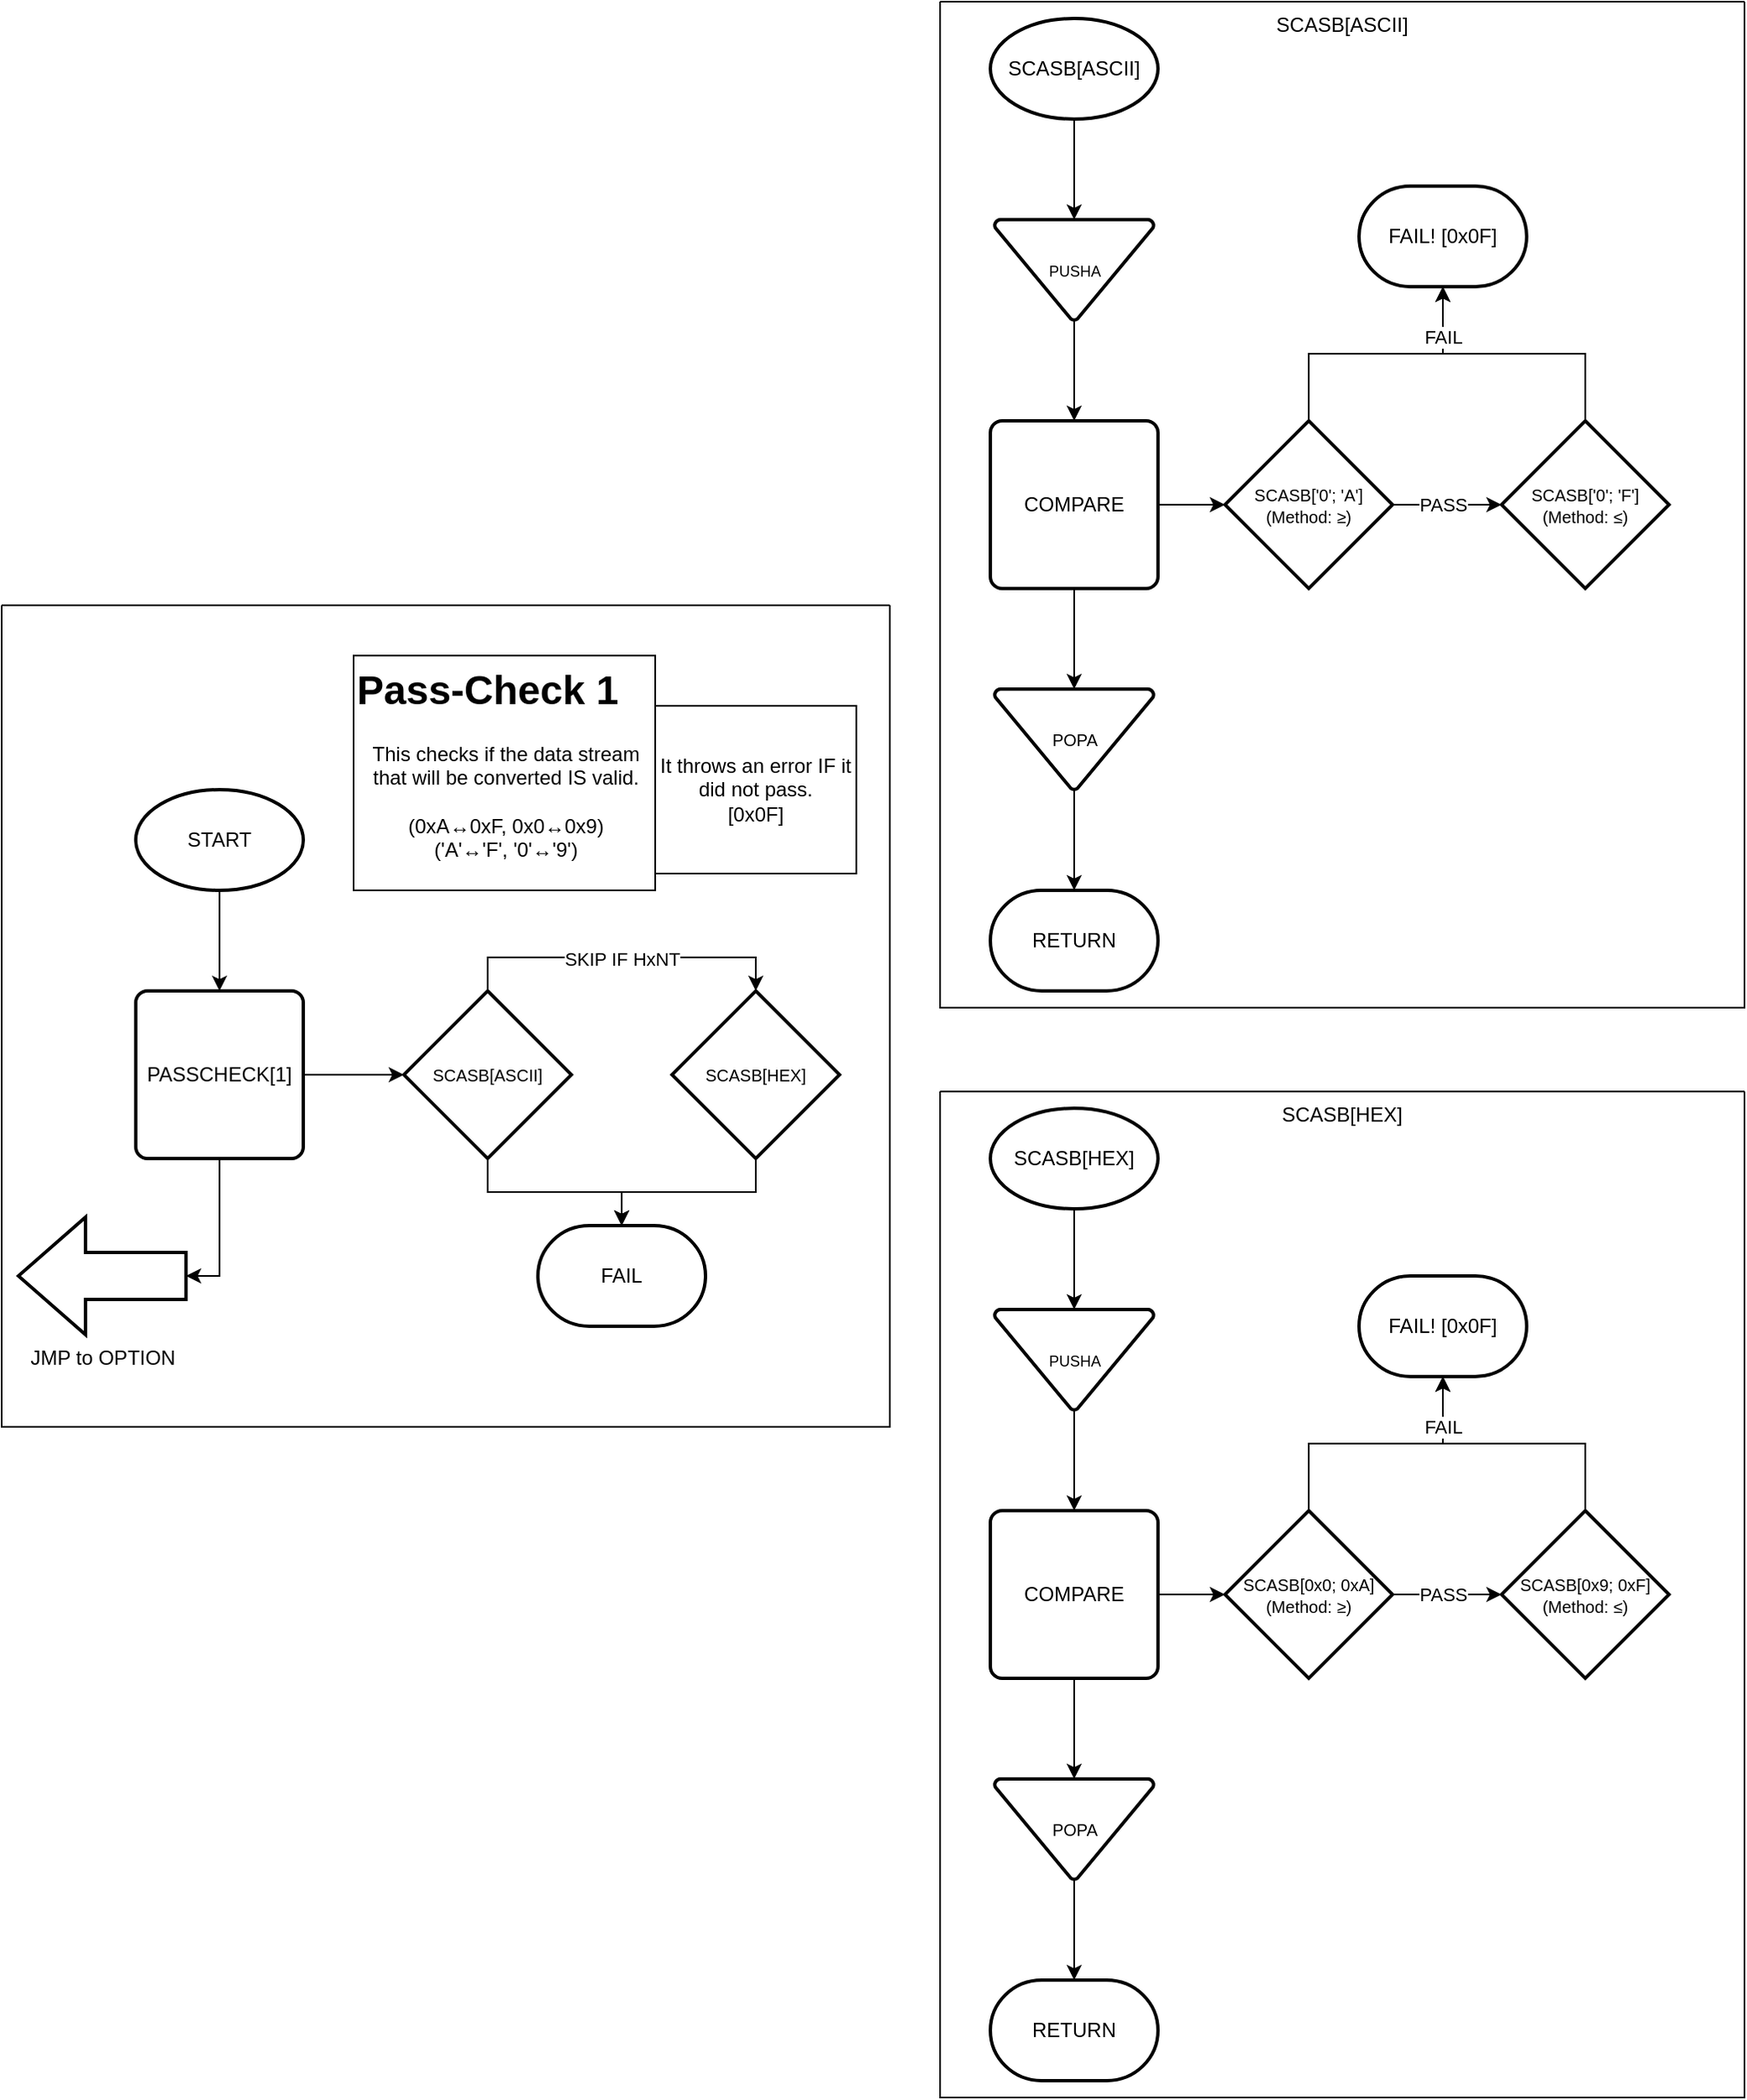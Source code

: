 <mxfile version="28.0.4">
  <diagram name="Page-1" id="bUz4eAPlwWGXgjBSlPdP">
    <mxGraphModel dx="1783" dy="1061" grid="1" gridSize="10" guides="1" tooltips="1" connect="1" arrows="1" fold="1" page="1" pageScale="1" pageWidth="850" pageHeight="1100" math="0" shadow="0">
      <root>
        <mxCell id="0" />
        <mxCell id="1" parent="0" />
        <mxCell id="3DVFQUMLizagt8y-HNvG-50" value="SCASB[ASCII]" style="group;movable=1;resizable=1;rotatable=1;deletable=1;editable=1;locked=0;connectable=1;" vertex="1" connectable="0" parent="1">
          <mxGeometry x="590" y="60" width="480" height="600" as="geometry" />
        </mxCell>
        <mxCell id="3DVFQUMLizagt8y-HNvG-27" value="" style="edgeStyle=orthogonalEdgeStyle;rounded=0;orthogonalLoop=1;jettySize=auto;html=1;movable=1;resizable=1;rotatable=1;deletable=1;editable=1;locked=0;connectable=1;" edge="1" parent="3DVFQUMLizagt8y-HNvG-50" source="3DVFQUMLizagt8y-HNvG-23">
          <mxGeometry relative="1" as="geometry">
            <mxPoint x="80" y="130" as="targetPoint" />
          </mxGeometry>
        </mxCell>
        <mxCell id="3DVFQUMLizagt8y-HNvG-23" value="SCASB[ASCII]" style="strokeWidth=2;html=1;shape=mxgraph.flowchart.start_1;whiteSpace=wrap;movable=1;resizable=1;rotatable=1;deletable=1;editable=1;locked=0;connectable=1;" vertex="1" parent="3DVFQUMLizagt8y-HNvG-50">
          <mxGeometry x="30" y="10" width="100" height="60" as="geometry" />
        </mxCell>
        <mxCell id="3DVFQUMLizagt8y-HNvG-30" value="" style="edgeStyle=orthogonalEdgeStyle;rounded=0;orthogonalLoop=1;jettySize=auto;html=1;movable=1;resizable=1;rotatable=1;deletable=1;editable=1;locked=0;connectable=1;" edge="1" parent="3DVFQUMLizagt8y-HNvG-50" source="3DVFQUMLizagt8y-HNvG-29">
          <mxGeometry relative="1" as="geometry">
            <mxPoint x="80" y="250" as="targetPoint" />
          </mxGeometry>
        </mxCell>
        <mxCell id="3DVFQUMLizagt8y-HNvG-29" value="&lt;font style=&quot;font-size: 9px;&quot;&gt;PUSHA&lt;/font&gt;" style="strokeWidth=2;html=1;shape=mxgraph.flowchart.merge_or_storage;whiteSpace=wrap;movable=1;resizable=1;rotatable=1;deletable=1;editable=1;locked=0;connectable=1;" vertex="1" parent="3DVFQUMLizagt8y-HNvG-50">
          <mxGeometry x="32.5" y="130" width="95" height="60" as="geometry" />
        </mxCell>
        <mxCell id="3DVFQUMLizagt8y-HNvG-34" value="" style="edgeStyle=orthogonalEdgeStyle;rounded=0;orthogonalLoop=1;jettySize=auto;html=1;movable=1;resizable=1;rotatable=1;deletable=1;editable=1;locked=0;connectable=1;" edge="1" parent="3DVFQUMLizagt8y-HNvG-50" source="3DVFQUMLizagt8y-HNvG-31" target="3DVFQUMLizagt8y-HNvG-33">
          <mxGeometry relative="1" as="geometry" />
        </mxCell>
        <mxCell id="3DVFQUMLizagt8y-HNvG-37" value="" style="edgeStyle=orthogonalEdgeStyle;rounded=0;orthogonalLoop=1;jettySize=auto;html=1;fontSize=16;movable=1;resizable=1;rotatable=1;deletable=1;editable=1;locked=0;connectable=1;" edge="1" parent="3DVFQUMLizagt8y-HNvG-50" source="3DVFQUMLizagt8y-HNvG-31" target="3DVFQUMLizagt8y-HNvG-36">
          <mxGeometry relative="1" as="geometry" />
        </mxCell>
        <mxCell id="3DVFQUMLizagt8y-HNvG-42" value="PASS" style="edgeLabel;html=1;align=center;verticalAlign=middle;resizable=1;points=[];movable=1;rotatable=1;deletable=1;editable=1;locked=0;connectable=1;" vertex="1" connectable="0" parent="3DVFQUMLizagt8y-HNvG-37">
          <mxGeometry x="-0.412" relative="1" as="geometry">
            <mxPoint x="11" as="offset" />
          </mxGeometry>
        </mxCell>
        <mxCell id="3DVFQUMLizagt8y-HNvG-31" value="&lt;div style=&quot;line-height: 100%;&quot;&gt;&lt;font style=&quot;font-size: 10px; line-height: 100%;&quot;&gt;SCASB&lt;/font&gt;&lt;span style=&quot;font-size: 10px; background-color: transparent; color: light-dark(rgb(0, 0, 0), rgb(255, 255, 255));&quot;&gt;[&#39;0&#39;; &#39;A&#39;]&lt;/span&gt;&lt;div&gt;&lt;font style=&quot;font-size: 10px; line-height: 100%;&quot;&gt;(Method:&amp;nbsp;≥)&lt;/font&gt;&lt;/div&gt;&lt;/div&gt;" style="strokeWidth=2;html=1;shape=mxgraph.flowchart.decision;whiteSpace=wrap;movable=1;resizable=1;rotatable=1;deletable=1;editable=1;locked=0;connectable=1;" vertex="1" parent="3DVFQUMLizagt8y-HNvG-50">
          <mxGeometry x="170" y="250" width="100" height="100" as="geometry" />
        </mxCell>
        <mxCell id="3DVFQUMLizagt8y-HNvG-33" value="FAIL! [0x0F]" style="strokeWidth=2;html=1;shape=mxgraph.flowchart.terminator;whiteSpace=wrap;movable=1;resizable=1;rotatable=1;deletable=1;editable=1;locked=0;connectable=1;" vertex="1" parent="3DVFQUMLizagt8y-HNvG-50">
          <mxGeometry x="250" y="110" width="100" height="60" as="geometry" />
        </mxCell>
        <mxCell id="3DVFQUMLizagt8y-HNvG-36" value="&lt;div style=&quot;line-height: 100%;&quot;&gt;&lt;font style=&quot;font-size: 10px; line-height: 100%;&quot;&gt;SCASB&lt;/font&gt;&lt;span style=&quot;font-size: 10px; background-color: transparent; color: light-dark(rgb(0, 0, 0), rgb(255, 255, 255));&quot;&gt;[&#39;0&#39;; &#39;F&#39;]&lt;/span&gt;&lt;/div&gt;&lt;div style=&quot;line-height: 100%;&quot;&gt;&lt;span style=&quot;font-size: 10px; background-color: transparent; color: light-dark(rgb(0, 0, 0), rgb(255, 255, 255));&quot;&gt;(Method:&amp;nbsp;&lt;/span&gt;&lt;span style=&quot;background-color: transparent; font-size: 10px;&quot;&gt;≤)&lt;/span&gt;&lt;/div&gt;" style="strokeWidth=2;html=1;shape=mxgraph.flowchart.decision;whiteSpace=wrap;movable=1;resizable=1;rotatable=1;deletable=1;editable=1;locked=0;connectable=1;" vertex="1" parent="3DVFQUMLizagt8y-HNvG-50">
          <mxGeometry x="335" y="250" width="100" height="100" as="geometry" />
        </mxCell>
        <mxCell id="3DVFQUMLizagt8y-HNvG-40" style="edgeStyle=orthogonalEdgeStyle;rounded=0;orthogonalLoop=1;jettySize=auto;html=1;entryX=0.5;entryY=1;entryDx=0;entryDy=0;entryPerimeter=0;movable=1;resizable=1;rotatable=1;deletable=1;editable=1;locked=0;connectable=1;" edge="1" parent="3DVFQUMLizagt8y-HNvG-50" source="3DVFQUMLizagt8y-HNvG-36" target="3DVFQUMLizagt8y-HNvG-33">
          <mxGeometry relative="1" as="geometry" />
        </mxCell>
        <mxCell id="3DVFQUMLizagt8y-HNvG-41" value="FAIL" style="edgeLabel;html=1;align=center;verticalAlign=middle;resizable=1;points=[];movable=1;rotatable=1;deletable=1;editable=1;locked=0;connectable=1;" vertex="1" connectable="0" parent="3DVFQUMLizagt8y-HNvG-40">
          <mxGeometry x="0.627" relative="1" as="geometry">
            <mxPoint y="-1" as="offset" />
          </mxGeometry>
        </mxCell>
        <mxCell id="3DVFQUMLizagt8y-HNvG-44" value="" style="edgeStyle=orthogonalEdgeStyle;rounded=0;orthogonalLoop=1;jettySize=auto;html=1;movable=1;resizable=1;rotatable=1;deletable=1;editable=1;locked=0;connectable=1;" edge="1" parent="3DVFQUMLizagt8y-HNvG-50" source="3DVFQUMLizagt8y-HNvG-43" target="3DVFQUMLizagt8y-HNvG-31">
          <mxGeometry relative="1" as="geometry" />
        </mxCell>
        <mxCell id="3DVFQUMLizagt8y-HNvG-46" value="" style="edgeStyle=orthogonalEdgeStyle;rounded=0;orthogonalLoop=1;jettySize=auto;html=1;movable=1;resizable=1;rotatable=1;deletable=1;editable=1;locked=0;connectable=1;" edge="1" parent="3DVFQUMLizagt8y-HNvG-50" source="3DVFQUMLizagt8y-HNvG-43" target="3DVFQUMLizagt8y-HNvG-45">
          <mxGeometry relative="1" as="geometry" />
        </mxCell>
        <mxCell id="3DVFQUMLizagt8y-HNvG-43" value="COMPARE" style="rounded=1;whiteSpace=wrap;html=1;absoluteArcSize=1;arcSize=14;strokeWidth=2;movable=1;resizable=1;rotatable=1;deletable=1;editable=1;locked=0;connectable=1;" vertex="1" parent="3DVFQUMLizagt8y-HNvG-50">
          <mxGeometry x="30" y="250" width="100" height="100" as="geometry" />
        </mxCell>
        <mxCell id="3DVFQUMLizagt8y-HNvG-48" value="" style="edgeStyle=orthogonalEdgeStyle;rounded=0;orthogonalLoop=1;jettySize=auto;html=1;movable=1;resizable=1;rotatable=1;deletable=1;editable=1;locked=0;connectable=1;" edge="1" parent="3DVFQUMLizagt8y-HNvG-50" source="3DVFQUMLizagt8y-HNvG-45" target="3DVFQUMLizagt8y-HNvG-47">
          <mxGeometry relative="1" as="geometry" />
        </mxCell>
        <mxCell id="3DVFQUMLizagt8y-HNvG-45" value="&lt;font style=&quot;font-size: 10px;&quot;&gt;POPA&lt;/font&gt;" style="strokeWidth=2;html=1;shape=mxgraph.flowchart.merge_or_storage;whiteSpace=wrap;movable=1;resizable=1;rotatable=1;deletable=1;editable=1;locked=0;connectable=1;" vertex="1" parent="3DVFQUMLizagt8y-HNvG-50">
          <mxGeometry x="32.5" y="410" width="95" height="60" as="geometry" />
        </mxCell>
        <mxCell id="3DVFQUMLizagt8y-HNvG-47" value="RETURN" style="strokeWidth=2;html=1;shape=mxgraph.flowchart.terminator;whiteSpace=wrap;movable=1;resizable=1;rotatable=1;deletable=1;editable=1;locked=0;connectable=1;" vertex="1" parent="3DVFQUMLizagt8y-HNvG-50">
          <mxGeometry x="30" y="530" width="100" height="60" as="geometry" />
        </mxCell>
        <mxCell id="3DVFQUMLizagt8y-HNvG-49" value="" style="swimlane;startSize=0;movable=0;resizable=0;rotatable=0;deletable=0;editable=0;locked=1;connectable=0;" vertex="1" parent="3DVFQUMLizagt8y-HNvG-50">
          <mxGeometry width="480" height="600" as="geometry">
            <mxRectangle width="50" height="40" as="alternateBounds" />
          </mxGeometry>
        </mxCell>
        <mxCell id="3DVFQUMLizagt8y-HNvG-75" value="" style="group" vertex="1" connectable="0" parent="1">
          <mxGeometry x="30" y="420" width="530" height="490" as="geometry" />
        </mxCell>
        <mxCell id="3DVFQUMLizagt8y-HNvG-5" value="" style="edgeStyle=orthogonalEdgeStyle;rounded=0;orthogonalLoop=1;jettySize=auto;html=1;" edge="1" parent="3DVFQUMLizagt8y-HNvG-75" source="3DVFQUMLizagt8y-HNvG-2" target="3DVFQUMLizagt8y-HNvG-3">
          <mxGeometry relative="1" as="geometry" />
        </mxCell>
        <mxCell id="3DVFQUMLizagt8y-HNvG-2" value="START" style="strokeWidth=2;html=1;shape=mxgraph.flowchart.start_1;whiteSpace=wrap;" vertex="1" parent="3DVFQUMLizagt8y-HNvG-75">
          <mxGeometry x="80" y="110" width="100" height="60" as="geometry" />
        </mxCell>
        <mxCell id="3DVFQUMLizagt8y-HNvG-11" value="" style="edgeStyle=orthogonalEdgeStyle;rounded=0;orthogonalLoop=1;jettySize=auto;html=1;" edge="1" parent="3DVFQUMLizagt8y-HNvG-75" source="3DVFQUMLizagt8y-HNvG-3">
          <mxGeometry relative="1" as="geometry">
            <mxPoint x="240" y="280" as="targetPoint" />
          </mxGeometry>
        </mxCell>
        <mxCell id="3DVFQUMLizagt8y-HNvG-3" value="PASSCHECK[1]" style="rounded=1;whiteSpace=wrap;html=1;absoluteArcSize=1;arcSize=14;strokeWidth=2;" vertex="1" parent="3DVFQUMLizagt8y-HNvG-75">
          <mxGeometry x="80" y="230" width="100" height="100" as="geometry" />
        </mxCell>
        <mxCell id="3DVFQUMLizagt8y-HNvG-7" value="&lt;h1 style=&quot;margin-top: 0px;&quot;&gt;Pass-Check 1&lt;/h1&gt;&lt;div style=&quot;text-align: center;&quot;&gt;This checks if the data stream that will be converted IS valid.&lt;/div&gt;&lt;div&gt;&lt;br&gt;&lt;/div&gt;&lt;div style=&quot;text-align: center;&quot;&gt;(0xA↔0xF, 0x0↔0x9)&lt;/div&gt;&lt;div style=&quot;text-align: center;&quot;&gt;(&#39;A&#39;↔&#39;F&#39;, &#39;0&#39;↔&#39;9&#39;)&lt;/div&gt;" style="text;html=1;whiteSpace=wrap;overflow=hidden;rounded=0;glass=0;strokeColor=default;" vertex="1" parent="3DVFQUMLizagt8y-HNvG-75">
          <mxGeometry x="210" y="30" width="180" height="140" as="geometry" />
        </mxCell>
        <mxCell id="3DVFQUMLizagt8y-HNvG-8" value="It throws an error IF it did not pass.&lt;div&gt;[0x0F]&lt;/div&gt;" style="text;html=1;align=center;verticalAlign=middle;whiteSpace=wrap;rounded=0;strokeColor=default;" vertex="1" parent="3DVFQUMLizagt8y-HNvG-75">
          <mxGeometry x="390" y="60" width="120" height="100" as="geometry" />
        </mxCell>
        <mxCell id="3DVFQUMLizagt8y-HNvG-13" value="&lt;font style=&quot;font-size: 10px;&quot;&gt;SCASB[ASCII]&lt;/font&gt;" style="strokeWidth=2;html=1;shape=mxgraph.flowchart.decision;whiteSpace=wrap;" vertex="1" parent="3DVFQUMLizagt8y-HNvG-75">
          <mxGeometry x="240" y="230" width="100" height="100" as="geometry" />
        </mxCell>
        <mxCell id="3DVFQUMLizagt8y-HNvG-19" style="edgeStyle=orthogonalEdgeStyle;rounded=0;orthogonalLoop=1;jettySize=auto;html=1;" edge="1" parent="3DVFQUMLizagt8y-HNvG-75" source="3DVFQUMLizagt8y-HNvG-14">
          <mxGeometry relative="1" as="geometry">
            <mxPoint x="370" y="370" as="targetPoint" />
            <Array as="points">
              <mxPoint x="450" y="350" />
              <mxPoint x="370" y="350" />
            </Array>
          </mxGeometry>
        </mxCell>
        <mxCell id="3DVFQUMLizagt8y-HNvG-14" value="&lt;font style=&quot;font-size: 10px;&quot;&gt;SCASB[HEX]&lt;/font&gt;" style="strokeWidth=2;html=1;shape=mxgraph.flowchart.decision;whiteSpace=wrap;" vertex="1" parent="3DVFQUMLizagt8y-HNvG-75">
          <mxGeometry x="400" y="230" width="100" height="100" as="geometry" />
        </mxCell>
        <mxCell id="3DVFQUMLizagt8y-HNvG-17" value="FAIL" style="strokeWidth=2;html=1;shape=mxgraph.flowchart.terminator;whiteSpace=wrap;" vertex="1" parent="3DVFQUMLizagt8y-HNvG-75">
          <mxGeometry x="320" y="370" width="100" height="60" as="geometry" />
        </mxCell>
        <mxCell id="3DVFQUMLizagt8y-HNvG-18" style="edgeStyle=orthogonalEdgeStyle;rounded=0;orthogonalLoop=1;jettySize=auto;html=1;entryX=0.5;entryY=0;entryDx=0;entryDy=0;entryPerimeter=0;" edge="1" parent="3DVFQUMLizagt8y-HNvG-75" source="3DVFQUMLizagt8y-HNvG-13" target="3DVFQUMLizagt8y-HNvG-17">
          <mxGeometry relative="1" as="geometry" />
        </mxCell>
        <mxCell id="3DVFQUMLizagt8y-HNvG-21" value="JMP to OPTION" style="verticalLabelPosition=bottom;verticalAlign=top;html=1;strokeWidth=2;shape=mxgraph.arrows2.arrow;dy=0.6;dx=40;notch=0;flipH=1;" vertex="1" parent="3DVFQUMLizagt8y-HNvG-75">
          <mxGeometry x="10" y="365" width="100" height="70" as="geometry" />
        </mxCell>
        <mxCell id="3DVFQUMLizagt8y-HNvG-22" style="edgeStyle=orthogonalEdgeStyle;rounded=0;orthogonalLoop=1;jettySize=auto;html=1;entryX=0;entryY=0.5;entryDx=0;entryDy=0;entryPerimeter=0;" edge="1" parent="3DVFQUMLizagt8y-HNvG-75" source="3DVFQUMLizagt8y-HNvG-3" target="3DVFQUMLizagt8y-HNvG-21">
          <mxGeometry relative="1" as="geometry" />
        </mxCell>
        <mxCell id="3DVFQUMLizagt8y-HNvG-51" style="edgeStyle=orthogonalEdgeStyle;rounded=0;orthogonalLoop=1;jettySize=auto;html=1;entryX=0.5;entryY=0;entryDx=0;entryDy=0;entryPerimeter=0;" edge="1" parent="3DVFQUMLizagt8y-HNvG-75" source="3DVFQUMLizagt8y-HNvG-13" target="3DVFQUMLizagt8y-HNvG-14">
          <mxGeometry relative="1" as="geometry">
            <Array as="points">
              <mxPoint x="290" y="210" />
              <mxPoint x="450" y="210" />
            </Array>
          </mxGeometry>
        </mxCell>
        <mxCell id="3DVFQUMLizagt8y-HNvG-53" value="SKIP IF HxNT" style="edgeLabel;html=1;align=center;verticalAlign=middle;resizable=0;points=[];" vertex="1" connectable="0" parent="3DVFQUMLizagt8y-HNvG-51">
          <mxGeometry x="-0.204" y="-1" relative="1" as="geometry">
            <mxPoint x="20" as="offset" />
          </mxGeometry>
        </mxCell>
        <mxCell id="3DVFQUMLizagt8y-HNvG-74" value="" style="swimlane;startSize=0;" vertex="1" parent="3DVFQUMLizagt8y-HNvG-75">
          <mxGeometry width="530" height="490" as="geometry" />
        </mxCell>
        <mxCell id="3DVFQUMLizagt8y-HNvG-76" value="SCASB[HEX]" style="group" vertex="1" connectable="0" parent="1">
          <mxGeometry x="590" y="710" width="480" height="600" as="geometry" />
        </mxCell>
        <mxCell id="3DVFQUMLizagt8y-HNvG-55" value="" style="edgeStyle=orthogonalEdgeStyle;rounded=0;orthogonalLoop=1;jettySize=auto;html=1;movable=1;resizable=1;rotatable=1;deletable=1;editable=1;locked=0;connectable=1;" edge="1" parent="3DVFQUMLizagt8y-HNvG-76" source="3DVFQUMLizagt8y-HNvG-56">
          <mxGeometry relative="1" as="geometry">
            <mxPoint x="80" y="130" as="targetPoint" />
          </mxGeometry>
        </mxCell>
        <mxCell id="3DVFQUMLizagt8y-HNvG-56" value="SCASB[HEX]" style="strokeWidth=2;html=1;shape=mxgraph.flowchart.start_1;whiteSpace=wrap;movable=1;resizable=1;rotatable=1;deletable=1;editable=1;locked=0;connectable=1;" vertex="1" parent="3DVFQUMLizagt8y-HNvG-76">
          <mxGeometry x="30" y="10" width="100" height="60" as="geometry" />
        </mxCell>
        <mxCell id="3DVFQUMLizagt8y-HNvG-57" value="" style="edgeStyle=orthogonalEdgeStyle;rounded=0;orthogonalLoop=1;jettySize=auto;html=1;movable=1;resizable=1;rotatable=1;deletable=1;editable=1;locked=0;connectable=1;" edge="1" parent="3DVFQUMLizagt8y-HNvG-76" source="3DVFQUMLizagt8y-HNvG-58">
          <mxGeometry relative="1" as="geometry">
            <mxPoint x="80" y="250" as="targetPoint" />
          </mxGeometry>
        </mxCell>
        <mxCell id="3DVFQUMLizagt8y-HNvG-58" value="&lt;font style=&quot;font-size: 9px;&quot;&gt;PUSHA&lt;/font&gt;" style="strokeWidth=2;html=1;shape=mxgraph.flowchart.merge_or_storage;whiteSpace=wrap;movable=1;resizable=1;rotatable=1;deletable=1;editable=1;locked=0;connectable=1;" vertex="1" parent="3DVFQUMLizagt8y-HNvG-76">
          <mxGeometry x="32.5" y="130" width="95" height="60" as="geometry" />
        </mxCell>
        <mxCell id="3DVFQUMLizagt8y-HNvG-59" value="" style="edgeStyle=orthogonalEdgeStyle;rounded=0;orthogonalLoop=1;jettySize=auto;html=1;movable=1;resizable=1;rotatable=1;deletable=1;editable=1;locked=0;connectable=1;" edge="1" parent="3DVFQUMLizagt8y-HNvG-76" source="3DVFQUMLizagt8y-HNvG-62" target="3DVFQUMLizagt8y-HNvG-63">
          <mxGeometry relative="1" as="geometry" />
        </mxCell>
        <mxCell id="3DVFQUMLizagt8y-HNvG-60" value="" style="edgeStyle=orthogonalEdgeStyle;rounded=0;orthogonalLoop=1;jettySize=auto;html=1;fontSize=16;movable=1;resizable=1;rotatable=1;deletable=1;editable=1;locked=0;connectable=1;" edge="1" parent="3DVFQUMLizagt8y-HNvG-76" source="3DVFQUMLizagt8y-HNvG-62" target="3DVFQUMLizagt8y-HNvG-64">
          <mxGeometry relative="1" as="geometry" />
        </mxCell>
        <mxCell id="3DVFQUMLizagt8y-HNvG-61" value="PASS" style="edgeLabel;html=1;align=center;verticalAlign=middle;resizable=1;points=[];movable=1;rotatable=1;deletable=1;editable=1;locked=0;connectable=1;" vertex="1" connectable="0" parent="3DVFQUMLizagt8y-HNvG-60">
          <mxGeometry x="-0.412" relative="1" as="geometry">
            <mxPoint x="11" as="offset" />
          </mxGeometry>
        </mxCell>
        <mxCell id="3DVFQUMLizagt8y-HNvG-62" value="&lt;div style=&quot;line-height: 100%;&quot;&gt;&lt;font style=&quot;font-size: 10px; line-height: 100%;&quot;&gt;SCASB&lt;/font&gt;&lt;span style=&quot;font-size: 10px; background-color: transparent; color: light-dark(rgb(0, 0, 0), rgb(255, 255, 255));&quot;&gt;[0x0; 0xA]&lt;/span&gt;&lt;div&gt;&lt;font style=&quot;font-size: 10px; line-height: 100%;&quot;&gt;(Method:&amp;nbsp;≥)&lt;/font&gt;&lt;/div&gt;&lt;/div&gt;" style="strokeWidth=2;html=1;shape=mxgraph.flowchart.decision;whiteSpace=wrap;movable=1;resizable=1;rotatable=1;deletable=1;editable=1;locked=0;connectable=1;" vertex="1" parent="3DVFQUMLizagt8y-HNvG-76">
          <mxGeometry x="170" y="250" width="100" height="100" as="geometry" />
        </mxCell>
        <mxCell id="3DVFQUMLizagt8y-HNvG-63" value="FAIL! [0x0F]" style="strokeWidth=2;html=1;shape=mxgraph.flowchart.terminator;whiteSpace=wrap;movable=1;resizable=1;rotatable=1;deletable=1;editable=1;locked=0;connectable=1;" vertex="1" parent="3DVFQUMLizagt8y-HNvG-76">
          <mxGeometry x="250" y="110" width="100" height="60" as="geometry" />
        </mxCell>
        <mxCell id="3DVFQUMLizagt8y-HNvG-64" value="&lt;div style=&quot;line-height: 100%;&quot;&gt;&lt;font style=&quot;font-size: 10px; line-height: 100%;&quot;&gt;SCASB&lt;/font&gt;&lt;span style=&quot;font-size: 10px; background-color: transparent; color: light-dark(rgb(0, 0, 0), rgb(255, 255, 255));&quot;&gt;[0x9; 0xF]&lt;/span&gt;&lt;/div&gt;&lt;div style=&quot;line-height: 100%;&quot;&gt;&lt;span style=&quot;font-size: 10px; background-color: transparent; color: light-dark(rgb(0, 0, 0), rgb(255, 255, 255));&quot;&gt;(Method:&amp;nbsp;&lt;/span&gt;&lt;span style=&quot;background-color: transparent; font-size: 10px;&quot;&gt;≤)&lt;/span&gt;&lt;/div&gt;" style="strokeWidth=2;html=1;shape=mxgraph.flowchart.decision;whiteSpace=wrap;movable=1;resizable=1;rotatable=1;deletable=1;editable=1;locked=0;connectable=1;" vertex="1" parent="3DVFQUMLizagt8y-HNvG-76">
          <mxGeometry x="335" y="250" width="100" height="100" as="geometry" />
        </mxCell>
        <mxCell id="3DVFQUMLizagt8y-HNvG-65" style="edgeStyle=orthogonalEdgeStyle;rounded=0;orthogonalLoop=1;jettySize=auto;html=1;entryX=0.5;entryY=1;entryDx=0;entryDy=0;entryPerimeter=0;movable=1;resizable=1;rotatable=1;deletable=1;editable=1;locked=0;connectable=1;" edge="1" parent="3DVFQUMLizagt8y-HNvG-76" source="3DVFQUMLizagt8y-HNvG-64" target="3DVFQUMLizagt8y-HNvG-63">
          <mxGeometry relative="1" as="geometry" />
        </mxCell>
        <mxCell id="3DVFQUMLizagt8y-HNvG-66" value="FAIL" style="edgeLabel;html=1;align=center;verticalAlign=middle;resizable=1;points=[];movable=1;rotatable=1;deletable=1;editable=1;locked=0;connectable=1;" vertex="1" connectable="0" parent="3DVFQUMLizagt8y-HNvG-65">
          <mxGeometry x="0.627" relative="1" as="geometry">
            <mxPoint y="-1" as="offset" />
          </mxGeometry>
        </mxCell>
        <mxCell id="3DVFQUMLizagt8y-HNvG-67" value="" style="edgeStyle=orthogonalEdgeStyle;rounded=0;orthogonalLoop=1;jettySize=auto;html=1;movable=1;resizable=1;rotatable=1;deletable=1;editable=1;locked=0;connectable=1;" edge="1" parent="3DVFQUMLizagt8y-HNvG-76" source="3DVFQUMLizagt8y-HNvG-69" target="3DVFQUMLizagt8y-HNvG-62">
          <mxGeometry relative="1" as="geometry" />
        </mxCell>
        <mxCell id="3DVFQUMLizagt8y-HNvG-68" value="" style="edgeStyle=orthogonalEdgeStyle;rounded=0;orthogonalLoop=1;jettySize=auto;html=1;movable=1;resizable=1;rotatable=1;deletable=1;editable=1;locked=0;connectable=1;" edge="1" parent="3DVFQUMLizagt8y-HNvG-76" source="3DVFQUMLizagt8y-HNvG-69" target="3DVFQUMLizagt8y-HNvG-71">
          <mxGeometry relative="1" as="geometry" />
        </mxCell>
        <mxCell id="3DVFQUMLizagt8y-HNvG-69" value="COMPARE" style="rounded=1;whiteSpace=wrap;html=1;absoluteArcSize=1;arcSize=14;strokeWidth=2;movable=1;resizable=1;rotatable=1;deletable=1;editable=1;locked=0;connectable=1;" vertex="1" parent="3DVFQUMLizagt8y-HNvG-76">
          <mxGeometry x="30" y="250" width="100" height="100" as="geometry" />
        </mxCell>
        <mxCell id="3DVFQUMLizagt8y-HNvG-70" value="" style="edgeStyle=orthogonalEdgeStyle;rounded=0;orthogonalLoop=1;jettySize=auto;html=1;movable=1;resizable=1;rotatable=1;deletable=1;editable=1;locked=0;connectable=1;" edge="1" parent="3DVFQUMLizagt8y-HNvG-76" source="3DVFQUMLizagt8y-HNvG-71" target="3DVFQUMLizagt8y-HNvG-72">
          <mxGeometry relative="1" as="geometry" />
        </mxCell>
        <mxCell id="3DVFQUMLizagt8y-HNvG-71" value="&lt;font style=&quot;font-size: 10px;&quot;&gt;POPA&lt;/font&gt;" style="strokeWidth=2;html=1;shape=mxgraph.flowchart.merge_or_storage;whiteSpace=wrap;movable=1;resizable=1;rotatable=1;deletable=1;editable=1;locked=0;connectable=1;" vertex="1" parent="3DVFQUMLizagt8y-HNvG-76">
          <mxGeometry x="32.5" y="410" width="95" height="60" as="geometry" />
        </mxCell>
        <mxCell id="3DVFQUMLizagt8y-HNvG-72" value="RETURN" style="strokeWidth=2;html=1;shape=mxgraph.flowchart.terminator;whiteSpace=wrap;movable=1;resizable=1;rotatable=1;deletable=1;editable=1;locked=0;connectable=1;" vertex="1" parent="3DVFQUMLizagt8y-HNvG-76">
          <mxGeometry x="30" y="530" width="100" height="60" as="geometry" />
        </mxCell>
        <mxCell id="3DVFQUMLizagt8y-HNvG-73" value="" style="swimlane;startSize=0;movable=0;resizable=0;rotatable=0;deletable=0;editable=0;locked=1;connectable=0;" vertex="1" parent="3DVFQUMLizagt8y-HNvG-76">
          <mxGeometry width="480" height="600" as="geometry">
            <mxRectangle width="50" height="40" as="alternateBounds" />
          </mxGeometry>
        </mxCell>
      </root>
    </mxGraphModel>
  </diagram>
</mxfile>
